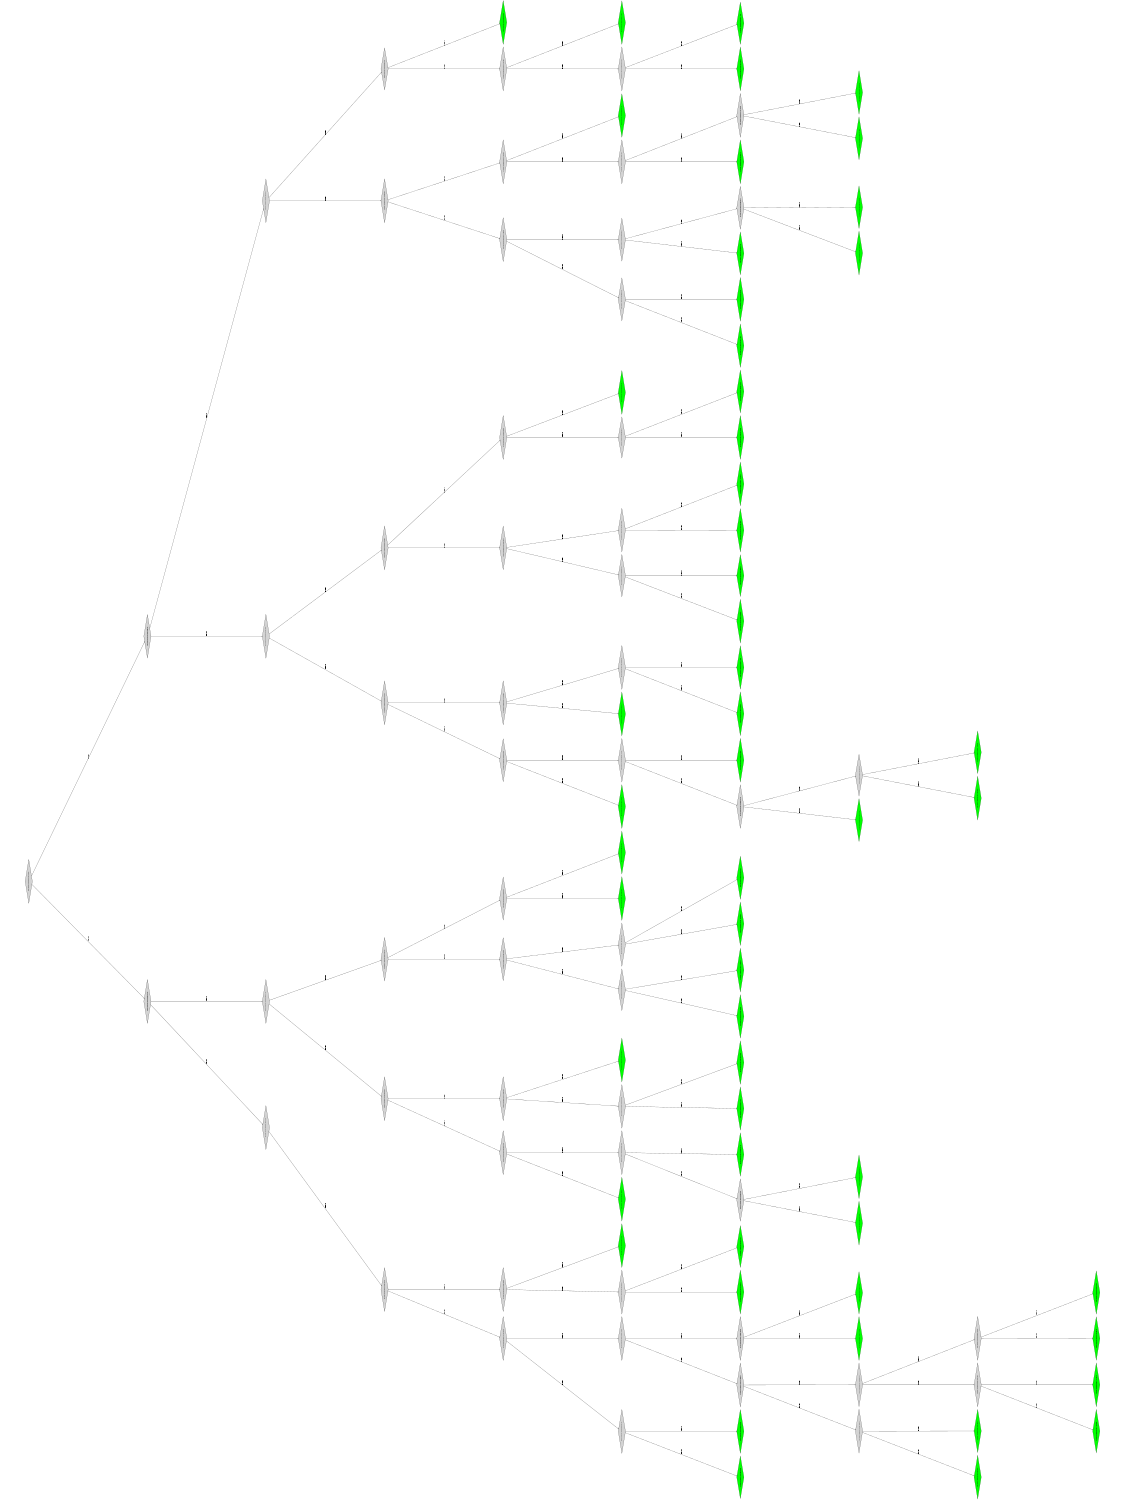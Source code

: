 digraph G {
	size="10,7.5";
	ratio=fill;
	rotate=90;
	center = "true";
	node [style="filled",width=.1,height=.1,fontname="Terminus"]
	edge [arrowsize=.3]
	n0x55b6b0915660 [shape=diamond];
	n0x55b6b0915660 -> n0x55b6b096e020 [label=0001];
	n0x55b6b0915660 -> n0x55b6b096aa60 [label=0001];
	n0x55b6b096aa60 [shape=diamond];
	n0x55b6b096aa60 -> n0x55b6b096e540 [label=0001];
	n0x55b6b096aa60 -> n0x55b6b096bc20 [label=0001];
	n0x55b6b096bc20 [shape=diamond];
	n0x55b6b096bc20 -> n0x55b6b0975e80 [label=0001];
	n0x55b6b096bc20 -> n0x55b6b096fcc0 [label=0001];
	n0x55b6b096fcc0 [shape=diamond];
	n0x55b6b096fcc0 -> n0x55b6b09d14a0 [label=0001];
	n0x55b6b096fcc0 -> n0x55b6b09d9ba0 [label=0001];
	n0x55b6b09d9ba0 [shape=diamond,fillcolor=green];
	n0x55b6b09d14a0 [shape=diamond];
	n0x55b6b09d14a0 -> n0x55b6b09e7680 [label=0001];
	n0x55b6b09d14a0 -> n0x55b6b09e7aa0 [label=0001];
	n0x55b6b09e7aa0 [shape=diamond,fillcolor=green];
	n0x55b6b09e7680 [shape=diamond];
	n0x55b6b09e7680 -> n0x55b6b0a0b780 [label=0001];
	n0x55b6b09e7680 -> n0x55b6b09f91c0 [label=0001];
	n0x55b6b09f91c0 [shape=diamond,fillcolor=green];
	n0x55b6b0a0b780 [shape=diamond,fillcolor=green];
	n0x55b6b0975e80 [shape=diamond];
	n0x55b6b0975e80 -> n0x55b6b09d1de0 [label=0001];
	n0x55b6b0975e80 -> n0x55b6b09d1900 [label=0001];
	n0x55b6b09d1900 [shape=diamond];
	n0x55b6b09d1900 -> n0x55b6b09e7420 [label=0001];
	n0x55b6b09d1900 -> n0x55b6b09e7bc0 [label=0001];
	n0x55b6b09e7bc0 [shape=diamond,fillcolor=green];
	n0x55b6b09e7420 [shape=diamond];
	n0x55b6b09e7420 -> n0x55b6b0a0bb20 [label=0001];
	n0x55b6b09e7420 -> n0x55b6b0a14420 [label=0001];
	n0x55b6b0a14420 [shape=diamond];
	n0x55b6b0a14420 -> n0x55b6b0a23ca0 [label=0001];
	n0x55b6b0a14420 -> n0x55b6b0a15a20 [label=0001];
	n0x55b6b0a15a20 [shape=diamond,fillcolor=green];
	n0x55b6b0a23ca0 [shape=diamond,fillcolor=green];
	n0x55b6b0a0bb20 [shape=diamond,fillcolor=green];
	n0x55b6b09d1de0 [shape=diamond];
	n0x55b6b09d1de0 -> n0x55b6b09df8e0 [label=0001];
	n0x55b6b09d1de0 -> n0x55b6b09df340 [label=0001];
	n0x55b6b09df340 [shape=diamond];
	n0x55b6b09df340 -> n0x55b6b09f8580 [label=0001];
	n0x55b6b09df340 -> n0x55b6b09df660 [label=0001];
	n0x55b6b09df660 [shape=diamond];
	n0x55b6b09df660 -> n0x55b6b0a15680 [label=0001];
	n0x55b6b09df660 -> n0x55b6b0a0bf60 [label=0001];
	n0x55b6b0a0bf60 [shape=diamond,fillcolor=green];
	n0x55b6b0a15680 [shape=diamond,fillcolor=green];
	n0x55b6b09f8580 [shape=diamond,fillcolor=green];
	n0x55b6b09df8e0 [shape=diamond];
	n0x55b6b09df8e0 -> n0x55b6b0a0a140 [label=0001];
	n0x55b6b09df8e0 -> n0x55b6b0a02060 [label=0001];
	n0x55b6b0a02060 [shape=diamond,fillcolor=green];
	n0x55b6b0a0a140 [shape=diamond,fillcolor=green];
	n0x55b6b096e540 [shape=diamond];
	n0x55b6b096e540 -> n0x55b6b096e260 [label=0001];
	n0x55b6b096e540 -> n0x55b6b096eb40 [label=0001];
	n0x55b6b096eb40 [shape=diamond];
	n0x55b6b096eb40 -> n0x55b6b09dece0 [label=0001];
	n0x55b6b096eb40 -> n0x55b6b09d9da0 [label=0001];
	n0x55b6b09d9da0 [shape=diamond];
	n0x55b6b09d9da0 -> n0x55b6b09f8fc0 [label=0001];
	n0x55b6b09d9da0 -> n0x55b6b09e7e80 [label=0001];
	n0x55b6b09e7e80 [shape=diamond,fillcolor=green];
	n0x55b6b09f8fc0 [shape=diamond];
	n0x55b6b09f8fc0 -> n0x55b6b0a227e0 [label=0001];
	n0x55b6b09f8fc0 -> n0x55b6b0a28cc0 [label=0001];
	n0x55b6b0a28cc0 [shape=diamond,fillcolor=green];
	n0x55b6b0a227e0 [shape=diamond,fillcolor=green];
	n0x55b6b09dece0 [shape=diamond];
	n0x55b6b09dece0 -> n0x55b6b09f88c0 [label=0001];
	n0x55b6b09dece0 -> n0x55b6b09d0ce0 [label=0001];
	n0x55b6b09d0ce0 [shape=diamond];
	n0x55b6b09d0ce0 -> n0x55b6b0a0a980 [label=0001];
	n0x55b6b09d0ce0 -> n0x55b6b0a14760 [label=0001];
	n0x55b6b0a14760 [shape=diamond,fillcolor=green];
	n0x55b6b0a0a980 [shape=diamond,fillcolor=green];
	n0x55b6b09f88c0 [shape=diamond];
	n0x55b6b09f88c0 -> n0x55b6b0a22de0 [label=0001];
	n0x55b6b09f88c0 -> n0x55b6b0a0afa0 [label=0001];
	n0x55b6b0a0afa0 [shape=diamond,fillcolor=green];
	n0x55b6b0a22de0 [shape=diamond,fillcolor=green];
	n0x55b6b096e260 [shape=diamond];
	n0x55b6b096e260 -> n0x55b6b096fe40 [label=0001];
	n0x55b6b096e260 -> n0x55b6b0975d40 [label=0001];
	n0x55b6b0975d40 [shape=diamond];
	n0x55b6b0975d40 -> n0x55b6b0a0b960 [label=0001];
	n0x55b6b0975d40 -> n0x55b6b0a0be00 [label=0001];
	n0x55b6b0a0be00 [shape=diamond];
	n0x55b6b0a0be00 -> n0x55b6b0a28d00 [label=0001];
	n0x55b6b0a0be00 -> n0x55b6b0a221a0 [label=0001];
	n0x55b6b0a221a0 [shape=diamond,fillcolor=green];
	n0x55b6b0a28d00 [shape=diamond,fillcolor=green];
	n0x55b6b0a0b960 [shape=diamond,fillcolor=green];
	n0x55b6b096fe40 [shape=diamond];
	n0x55b6b096fe40 -> n0x55b6b09d1ae0 [label=0001];
	n0x55b6b096fe40 -> n0x55b6b09d13c0 [label=0001];
	n0x55b6b09d13c0 [shape=diamond];
	n0x55b6b09d13c0 -> n0x55b6b09dec80 [label=0001];
	n0x55b6b09d13c0 -> n0x55b6b09e65a0 [label=0001];
	n0x55b6b09e65a0 [shape=diamond,fillcolor=green];
	n0x55b6b09dec80 [shape=diamond];
	n0x55b6b09dec80 -> n0x55b6b09f8540 [label=0001];
	n0x55b6b09dec80 -> n0x55b6b09f8fe0 [label=0001];
	n0x55b6b09f8fe0 [shape=diamond];
	n0x55b6b09f8fe0 -> n0x55b6b0a140e0 [label=0001];
	n0x55b6b09f8fe0 -> n0x55b6b0a22f20 [label=0001];
	n0x55b6b0a22f20 [shape=diamond,fillcolor=green];
	n0x55b6b0a140e0 [shape=diamond,fillcolor=green];
	n0x55b6b09f8540 [shape=diamond,fillcolor=green];
	n0x55b6b09d1ae0 [shape=diamond,fillcolor=green];
	n0x55b6b096e020 [shape=diamond];
	n0x55b6b096e020 -> n0x55b6b096e600 [label=0001];
	n0x55b6b096e020 -> n0x55b6b096e660 [label=0001];
	n0x55b6b096e660 [shape=diamond];
	n0x55b6b096e660 -> n0x55b6b096e7e0 [label=0001];
	n0x55b6b096e660 -> n0x55b6b096bbc0 [label=0001];
	n0x55b6b096bbc0 [shape=diamond];
	n0x55b6b096bbc0 -> n0x55b6b09df940 [label=0001];
	n0x55b6b096bbc0 -> n0x55b6b09df560 [label=0001];
	n0x55b6b09df560 [shape=diamond];
	n0x55b6b09df560 -> n0x55b6b0a02ee0 [label=0001];
	n0x55b6b09df560 -> n0x55b6b09f9440 [label=0001];
	n0x55b6b09f9440 [shape=diamond,fillcolor=green];
	n0x55b6b0a02ee0 [shape=diamond,fillcolor=green];
	n0x55b6b09df940 [shape=diamond];
	n0x55b6b09df940 -> n0x55b6b09f8f60 [label=0001];
	n0x55b6b09df940 -> n0x55b6b0a023c0 [label=0001];
	n0x55b6b0a023c0 [shape=diamond];
	n0x55b6b0a023c0 -> n0x55b6b0a15da0 [label=0001];
	n0x55b6b0a023c0 -> n0x55b6b0a237c0 [label=0001];
	n0x55b6b0a237c0 [shape=diamond,fillcolor=green];
	n0x55b6b0a15da0 [shape=diamond,fillcolor=green];
	n0x55b6b09f8f60 [shape=diamond];
	n0x55b6b09f8f60 -> n0x55b6b0a284a0 [label=0001];
	n0x55b6b09f8f60 -> n0x55b6b0975860 [label=0001];
	n0x55b6b0975860 [shape=diamond,fillcolor=green];
	n0x55b6b0a284a0 [shape=diamond,fillcolor=green];
	n0x55b6b096e7e0 [shape=diamond];
	n0x55b6b096e7e0 -> n0x55b6b096e360 [label=0001];
	n0x55b6b096e7e0 -> n0x55b6b0975e00 [label=0001];
	n0x55b6b0975e00 [shape=diamond];
	n0x55b6b0975e00 -> n0x55b6b0a0ae20 [label=0001];
	n0x55b6b0975e00 -> n0x55b6b0a03ee0 [label=0001];
	n0x55b6b0a03ee0 [shape=diamond,fillcolor=green];
	n0x55b6b0a0ae20 [shape=diamond];
	n0x55b6b0a0ae20 -> n0x55b6b0a291c0 [label=0001];
	n0x55b6b0a0ae20 -> n0x55b6b0a286a0 [label=0001];
	n0x55b6b0a286a0 [shape=diamond,fillcolor=green];
	n0x55b6b0a291c0 [shape=diamond,fillcolor=green];
	n0x55b6b096e360 [shape=diamond];
	n0x55b6b096e360 -> n0x55b6b09d1e80 [label=0001];
	n0x55b6b096e360 -> n0x55b6b09d8940 [label=0001];
	n0x55b6b09d8940 [shape=diamond];
	n0x55b6b09d8940 -> n0x55b6b09dfc80 [label=0001];
	n0x55b6b09d8940 -> n0x55b6b09e62c0 [label=0001];
	n0x55b6b09e62c0 [shape=diamond,fillcolor=green];
	n0x55b6b09dfc80 [shape=diamond];
	n0x55b6b09dfc80 -> n0x55b6b0a0bee0 [label=0001];
	n0x55b6b09dfc80 -> n0x55b6b0a0a0e0 [label=0001];
	n0x55b6b0a0a0e0 [shape=diamond,fillcolor=green];
	n0x55b6b0a0bee0 [shape=diamond,fillcolor=green];
	n0x55b6b09d1e80 [shape=diamond,fillcolor=green];
	n0x55b6b096e600 [shape=diamond];
	n0x55b6b096e600 -> n0x55b6b096e300 [label=0001];
	n0x55b6b096e300 [shape=diamond];
	n0x55b6b096e300 -> n0x55b6b0974300 [label=0001];
	n0x55b6b096e300 -> n0x55b6b096e4a0 [label=0001];
	n0x55b6b096e4a0 [shape=diamond];
	n0x55b6b096e4a0 -> n0x55b6b09d0400 [label=0001];
	n0x55b6b096e4a0 -> n0x55b6b09d8680 [label=0001];
	n0x55b6b09d8680 [shape=diamond,fillcolor=green];
	n0x55b6b09d0400 [shape=diamond];
	n0x55b6b09d0400 -> n0x55b6b096e520 [label=0001];
	n0x55b6b09d0400 -> n0x55b6b09f9cc0 [label=0001];
	n0x55b6b09f9cc0 [shape=diamond,fillcolor=green];
	n0x55b6b096e520 [shape=diamond,fillcolor=green];
	n0x55b6b0974300 [shape=diamond];
	n0x55b6b0974300 -> n0x55b6b0975960 [label=0001];
	n0x55b6b0974300 -> n0x55b6b0975a40 [label=0001];
	n0x55b6b0975a40 [shape=diamond];
	n0x55b6b0975a40 -> n0x55b6b09d1d80 [label=0001];
	n0x55b6b0975a40 -> n0x55b6b09d8480 [label=0001];
	n0x55b6b09d8480 [shape=diamond];
	n0x55b6b09d8480 -> n0x55b6b09e7940 [label=0001];
	n0x55b6b09d8480 -> n0x55b6b09d9fc0 [label=0001];
	n0x55b6b09d9fc0 [shape=diamond,fillcolor=green];
	n0x55b6b09e7940 [shape=diamond,fillcolor=green];
	n0x55b6b09d1d80 [shape=diamond];
	n0x55b6b09d1d80 -> n0x55b6b09de820 [label=0001];
	n0x55b6b09d1d80 -> n0x55b6b09d82c0 [label=0001];
	n0x55b6b09d82c0 [shape=diamond];
	n0x55b6b09d82c0 -> n0x55b6b09e75a0 [label=0001];
	n0x55b6b09d82c0 -> n0x55b6b09e7d60 [label=0001];
	n0x55b6b09e7d60 [shape=diamond];
	n0x55b6b09e7d60 -> n0x55b6b0a15a60 [label=0001];
	n0x55b6b09e7d60 -> n0x55b6b0a22c20 [label=0001];
	n0x55b6b0a22c20 [shape=diamond,fillcolor=green];
	n0x55b6b0a15a60 [shape=diamond,fillcolor=green];
	n0x55b6b09e75a0 [shape=diamond];
	n0x55b6b09e75a0 -> n0x55b6b0a14da0 [label=0001];
	n0x55b6b09e75a0 -> n0x55b6b0a14180 [label=0001];
	n0x55b6b0a14180 [shape=diamond,fillcolor=green];
	n0x55b6b0a14da0 [shape=diamond,fillcolor=green];
	n0x55b6b09de820 [shape=diamond];
	n0x55b6b09de820 -> n0x55b6b0a28b80 [label=0001];
	n0x55b6b09de820 -> n0x55b6b0a28c80 [label=0001];
	n0x55b6b0a28c80 [shape=diamond,fillcolor=green];
	n0x55b6b0a28b80 [shape=diamond,fillcolor=green];
	n0x55b6b0975960 [shape=diamond];
	n0x55b6b0975960 -> n0x55b6b09dfa20 [label=0001];
	n0x55b6b0975960 -> n0x55b6b09d9a20 [label=0001];
	n0x55b6b09d9a20 [shape=diamond,fillcolor=green];
	n0x55b6b09dfa20 [shape=diamond,fillcolor=green];
}
